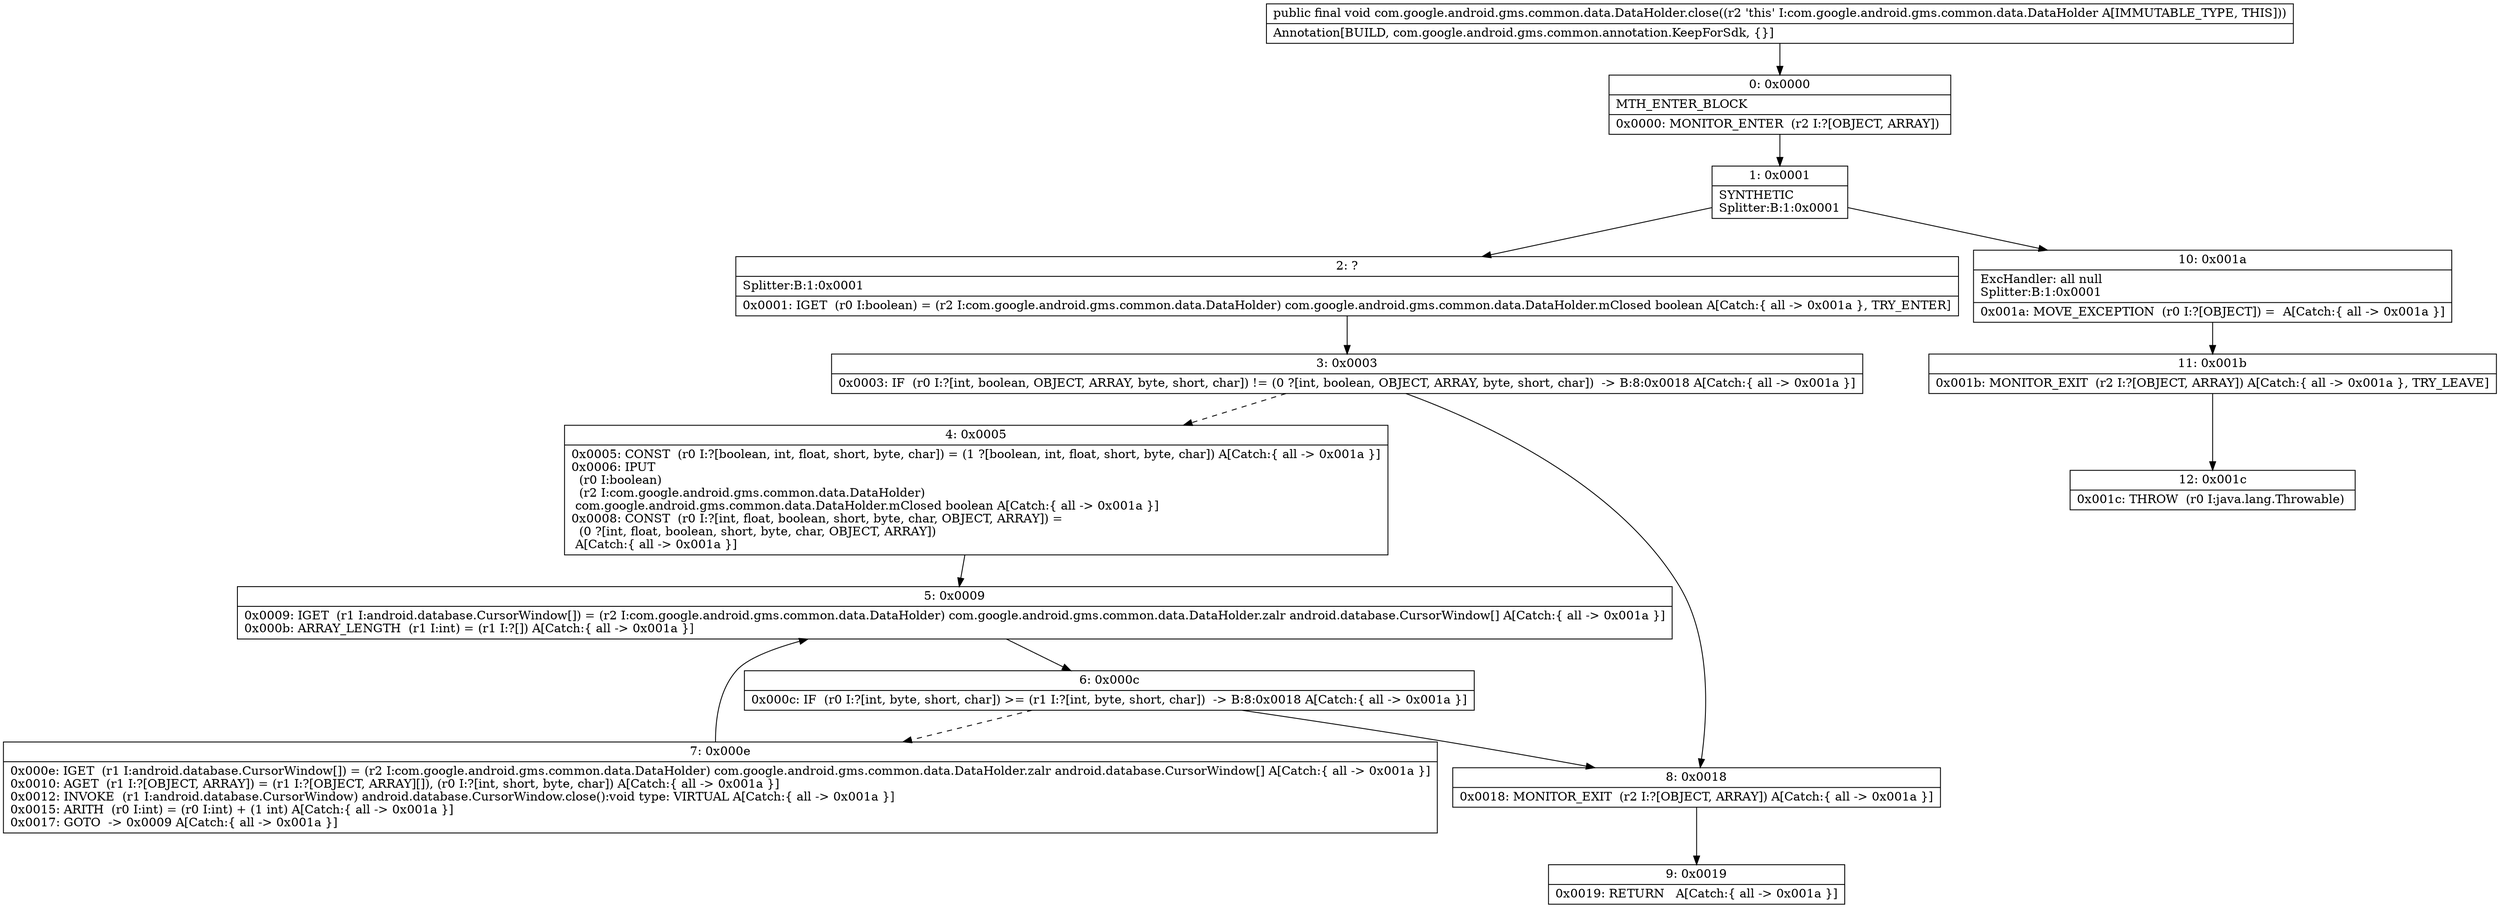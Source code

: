 digraph "CFG forcom.google.android.gms.common.data.DataHolder.close()V" {
Node_0 [shape=record,label="{0\:\ 0x0000|MTH_ENTER_BLOCK\l|0x0000: MONITOR_ENTER  (r2 I:?[OBJECT, ARRAY]) \l}"];
Node_1 [shape=record,label="{1\:\ 0x0001|SYNTHETIC\lSplitter:B:1:0x0001\l}"];
Node_2 [shape=record,label="{2\:\ ?|Splitter:B:1:0x0001\l|0x0001: IGET  (r0 I:boolean) = (r2 I:com.google.android.gms.common.data.DataHolder) com.google.android.gms.common.data.DataHolder.mClosed boolean A[Catch:\{ all \-\> 0x001a \}, TRY_ENTER]\l}"];
Node_3 [shape=record,label="{3\:\ 0x0003|0x0003: IF  (r0 I:?[int, boolean, OBJECT, ARRAY, byte, short, char]) != (0 ?[int, boolean, OBJECT, ARRAY, byte, short, char])  \-\> B:8:0x0018 A[Catch:\{ all \-\> 0x001a \}]\l}"];
Node_4 [shape=record,label="{4\:\ 0x0005|0x0005: CONST  (r0 I:?[boolean, int, float, short, byte, char]) = (1 ?[boolean, int, float, short, byte, char]) A[Catch:\{ all \-\> 0x001a \}]\l0x0006: IPUT  \l  (r0 I:boolean)\l  (r2 I:com.google.android.gms.common.data.DataHolder)\l com.google.android.gms.common.data.DataHolder.mClosed boolean A[Catch:\{ all \-\> 0x001a \}]\l0x0008: CONST  (r0 I:?[int, float, boolean, short, byte, char, OBJECT, ARRAY]) = \l  (0 ?[int, float, boolean, short, byte, char, OBJECT, ARRAY])\l A[Catch:\{ all \-\> 0x001a \}]\l}"];
Node_5 [shape=record,label="{5\:\ 0x0009|0x0009: IGET  (r1 I:android.database.CursorWindow[]) = (r2 I:com.google.android.gms.common.data.DataHolder) com.google.android.gms.common.data.DataHolder.zalr android.database.CursorWindow[] A[Catch:\{ all \-\> 0x001a \}]\l0x000b: ARRAY_LENGTH  (r1 I:int) = (r1 I:?[]) A[Catch:\{ all \-\> 0x001a \}]\l}"];
Node_6 [shape=record,label="{6\:\ 0x000c|0x000c: IF  (r0 I:?[int, byte, short, char]) \>= (r1 I:?[int, byte, short, char])  \-\> B:8:0x0018 A[Catch:\{ all \-\> 0x001a \}]\l}"];
Node_7 [shape=record,label="{7\:\ 0x000e|0x000e: IGET  (r1 I:android.database.CursorWindow[]) = (r2 I:com.google.android.gms.common.data.DataHolder) com.google.android.gms.common.data.DataHolder.zalr android.database.CursorWindow[] A[Catch:\{ all \-\> 0x001a \}]\l0x0010: AGET  (r1 I:?[OBJECT, ARRAY]) = (r1 I:?[OBJECT, ARRAY][]), (r0 I:?[int, short, byte, char]) A[Catch:\{ all \-\> 0x001a \}]\l0x0012: INVOKE  (r1 I:android.database.CursorWindow) android.database.CursorWindow.close():void type: VIRTUAL A[Catch:\{ all \-\> 0x001a \}]\l0x0015: ARITH  (r0 I:int) = (r0 I:int) + (1 int) A[Catch:\{ all \-\> 0x001a \}]\l0x0017: GOTO  \-\> 0x0009 A[Catch:\{ all \-\> 0x001a \}]\l}"];
Node_8 [shape=record,label="{8\:\ 0x0018|0x0018: MONITOR_EXIT  (r2 I:?[OBJECT, ARRAY]) A[Catch:\{ all \-\> 0x001a \}]\l}"];
Node_9 [shape=record,label="{9\:\ 0x0019|0x0019: RETURN   A[Catch:\{ all \-\> 0x001a \}]\l}"];
Node_10 [shape=record,label="{10\:\ 0x001a|ExcHandler: all null\lSplitter:B:1:0x0001\l|0x001a: MOVE_EXCEPTION  (r0 I:?[OBJECT]) =  A[Catch:\{ all \-\> 0x001a \}]\l}"];
Node_11 [shape=record,label="{11\:\ 0x001b|0x001b: MONITOR_EXIT  (r2 I:?[OBJECT, ARRAY]) A[Catch:\{ all \-\> 0x001a \}, TRY_LEAVE]\l}"];
Node_12 [shape=record,label="{12\:\ 0x001c|0x001c: THROW  (r0 I:java.lang.Throwable) \l}"];
MethodNode[shape=record,label="{public final void com.google.android.gms.common.data.DataHolder.close((r2 'this' I:com.google.android.gms.common.data.DataHolder A[IMMUTABLE_TYPE, THIS]))  | Annotation[BUILD, com.google.android.gms.common.annotation.KeepForSdk, \{\}]\l}"];
MethodNode -> Node_0;
Node_0 -> Node_1;
Node_1 -> Node_2;
Node_1 -> Node_10;
Node_2 -> Node_3;
Node_3 -> Node_4[style=dashed];
Node_3 -> Node_8;
Node_4 -> Node_5;
Node_5 -> Node_6;
Node_6 -> Node_7[style=dashed];
Node_6 -> Node_8;
Node_7 -> Node_5;
Node_8 -> Node_9;
Node_10 -> Node_11;
Node_11 -> Node_12;
}

